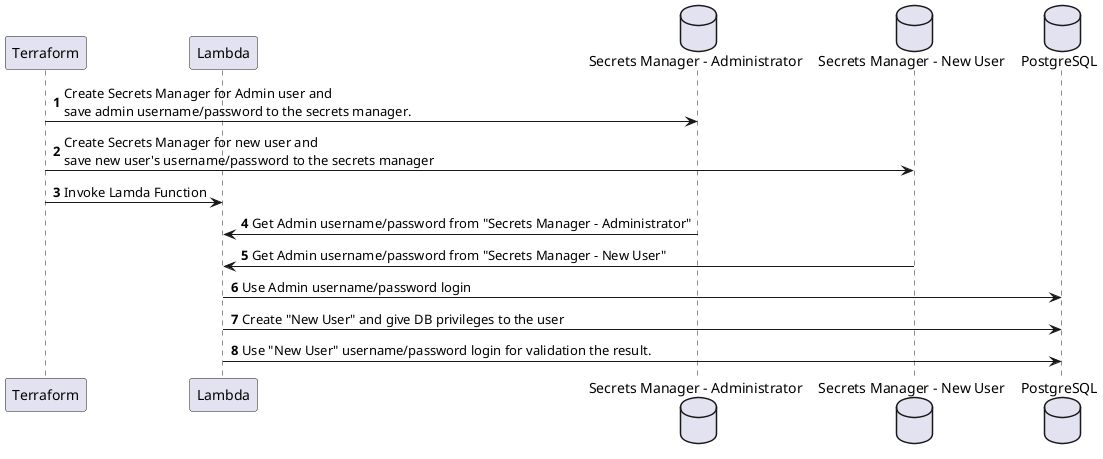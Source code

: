 @startuml
'https://plantuml.com/sequence-diagram


participant Terraform
participant Lambda
database "Secrets Manager - Administrator" as smAdmin
database "Secrets Manager - New User" as smUser
database PostgreSQL

autonumber

Terraform -> smAdmin: Create Secrets Manager for Admin user and \nsave admin username/password to the secrets manager.
Terraform -> smUser: Create Secrets Manager for new user and \nsave new user's username/password to the secrets manager
Terraform -> Lambda: Invoke Lamda Function
Lambda <- smAdmin: Get Admin username/password from "Secrets Manager - Administrator"
Lambda <- smUser: Get Admin username/password from "Secrets Manager - New User"
Lambda -> PostgreSQL: Use Admin username/password login
Lambda -> PostgreSQL: Create "New User" and give DB privileges to the user
Lambda -> PostgreSQL: Use "New User" username/password login for validation the result.
@enduml